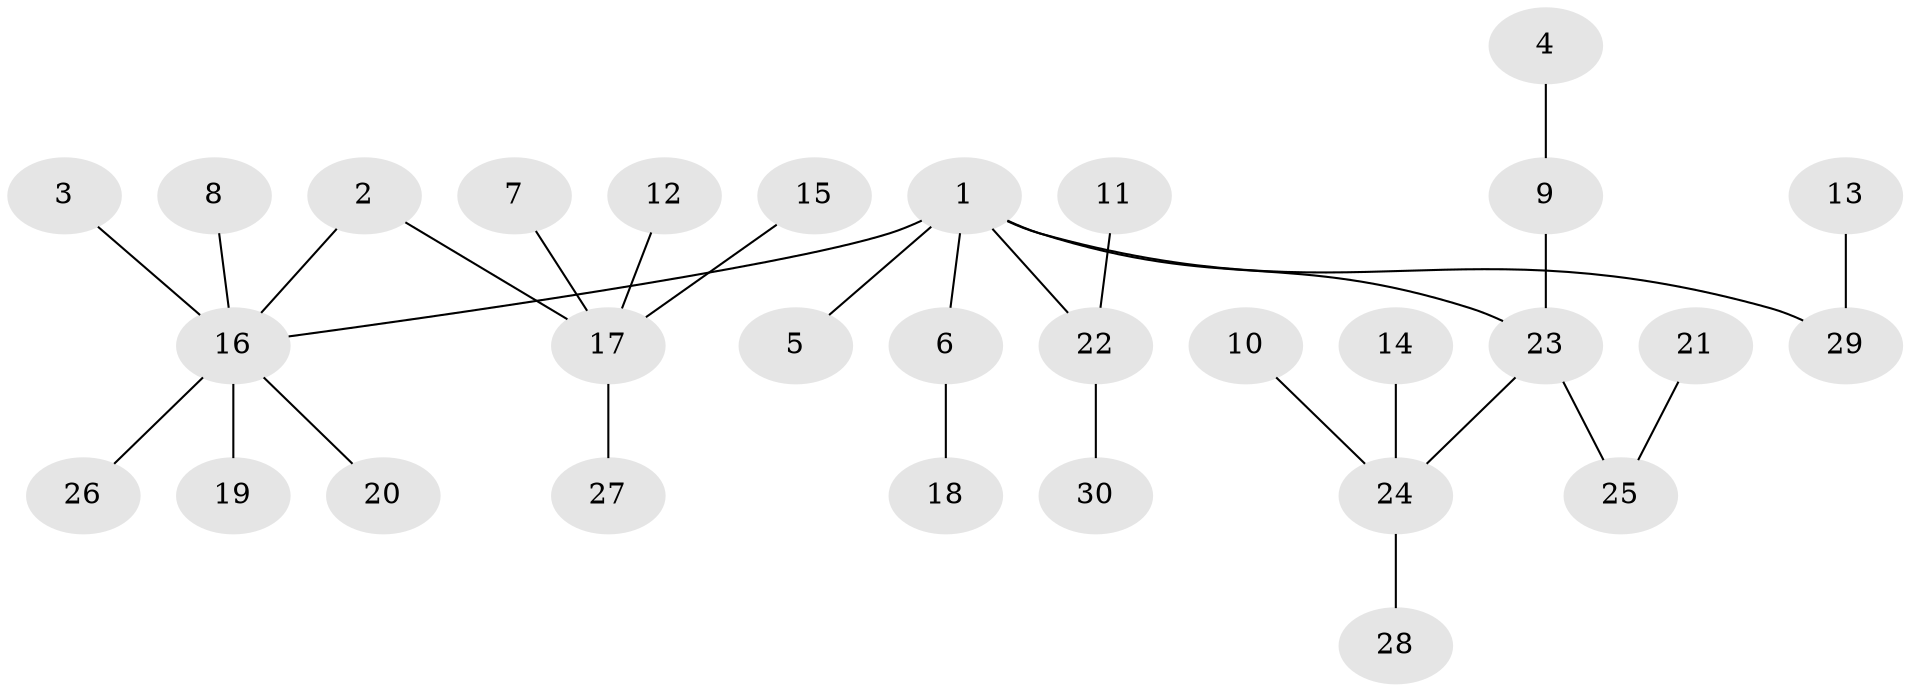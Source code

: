 // original degree distribution, {4: 0.06779661016949153, 6: 0.03389830508474576, 1: 0.5254237288135594, 8: 0.01694915254237288, 2: 0.2711864406779661, 3: 0.06779661016949153, 5: 0.01694915254237288}
// Generated by graph-tools (version 1.1) at 2025/50/03/09/25 03:50:25]
// undirected, 30 vertices, 29 edges
graph export_dot {
graph [start="1"]
  node [color=gray90,style=filled];
  1;
  2;
  3;
  4;
  5;
  6;
  7;
  8;
  9;
  10;
  11;
  12;
  13;
  14;
  15;
  16;
  17;
  18;
  19;
  20;
  21;
  22;
  23;
  24;
  25;
  26;
  27;
  28;
  29;
  30;
  1 -- 5 [weight=1.0];
  1 -- 6 [weight=1.0];
  1 -- 16 [weight=1.0];
  1 -- 22 [weight=1.0];
  1 -- 23 [weight=1.0];
  1 -- 29 [weight=1.0];
  2 -- 16 [weight=1.0];
  2 -- 17 [weight=1.0];
  3 -- 16 [weight=1.0];
  4 -- 9 [weight=1.0];
  6 -- 18 [weight=1.0];
  7 -- 17 [weight=1.0];
  8 -- 16 [weight=1.0];
  9 -- 23 [weight=1.0];
  10 -- 24 [weight=1.0];
  11 -- 22 [weight=1.0];
  12 -- 17 [weight=1.0];
  13 -- 29 [weight=1.0];
  14 -- 24 [weight=1.0];
  15 -- 17 [weight=1.0];
  16 -- 19 [weight=1.0];
  16 -- 20 [weight=1.0];
  16 -- 26 [weight=1.0];
  17 -- 27 [weight=1.0];
  21 -- 25 [weight=1.0];
  22 -- 30 [weight=1.0];
  23 -- 24 [weight=1.0];
  23 -- 25 [weight=1.0];
  24 -- 28 [weight=1.0];
}
